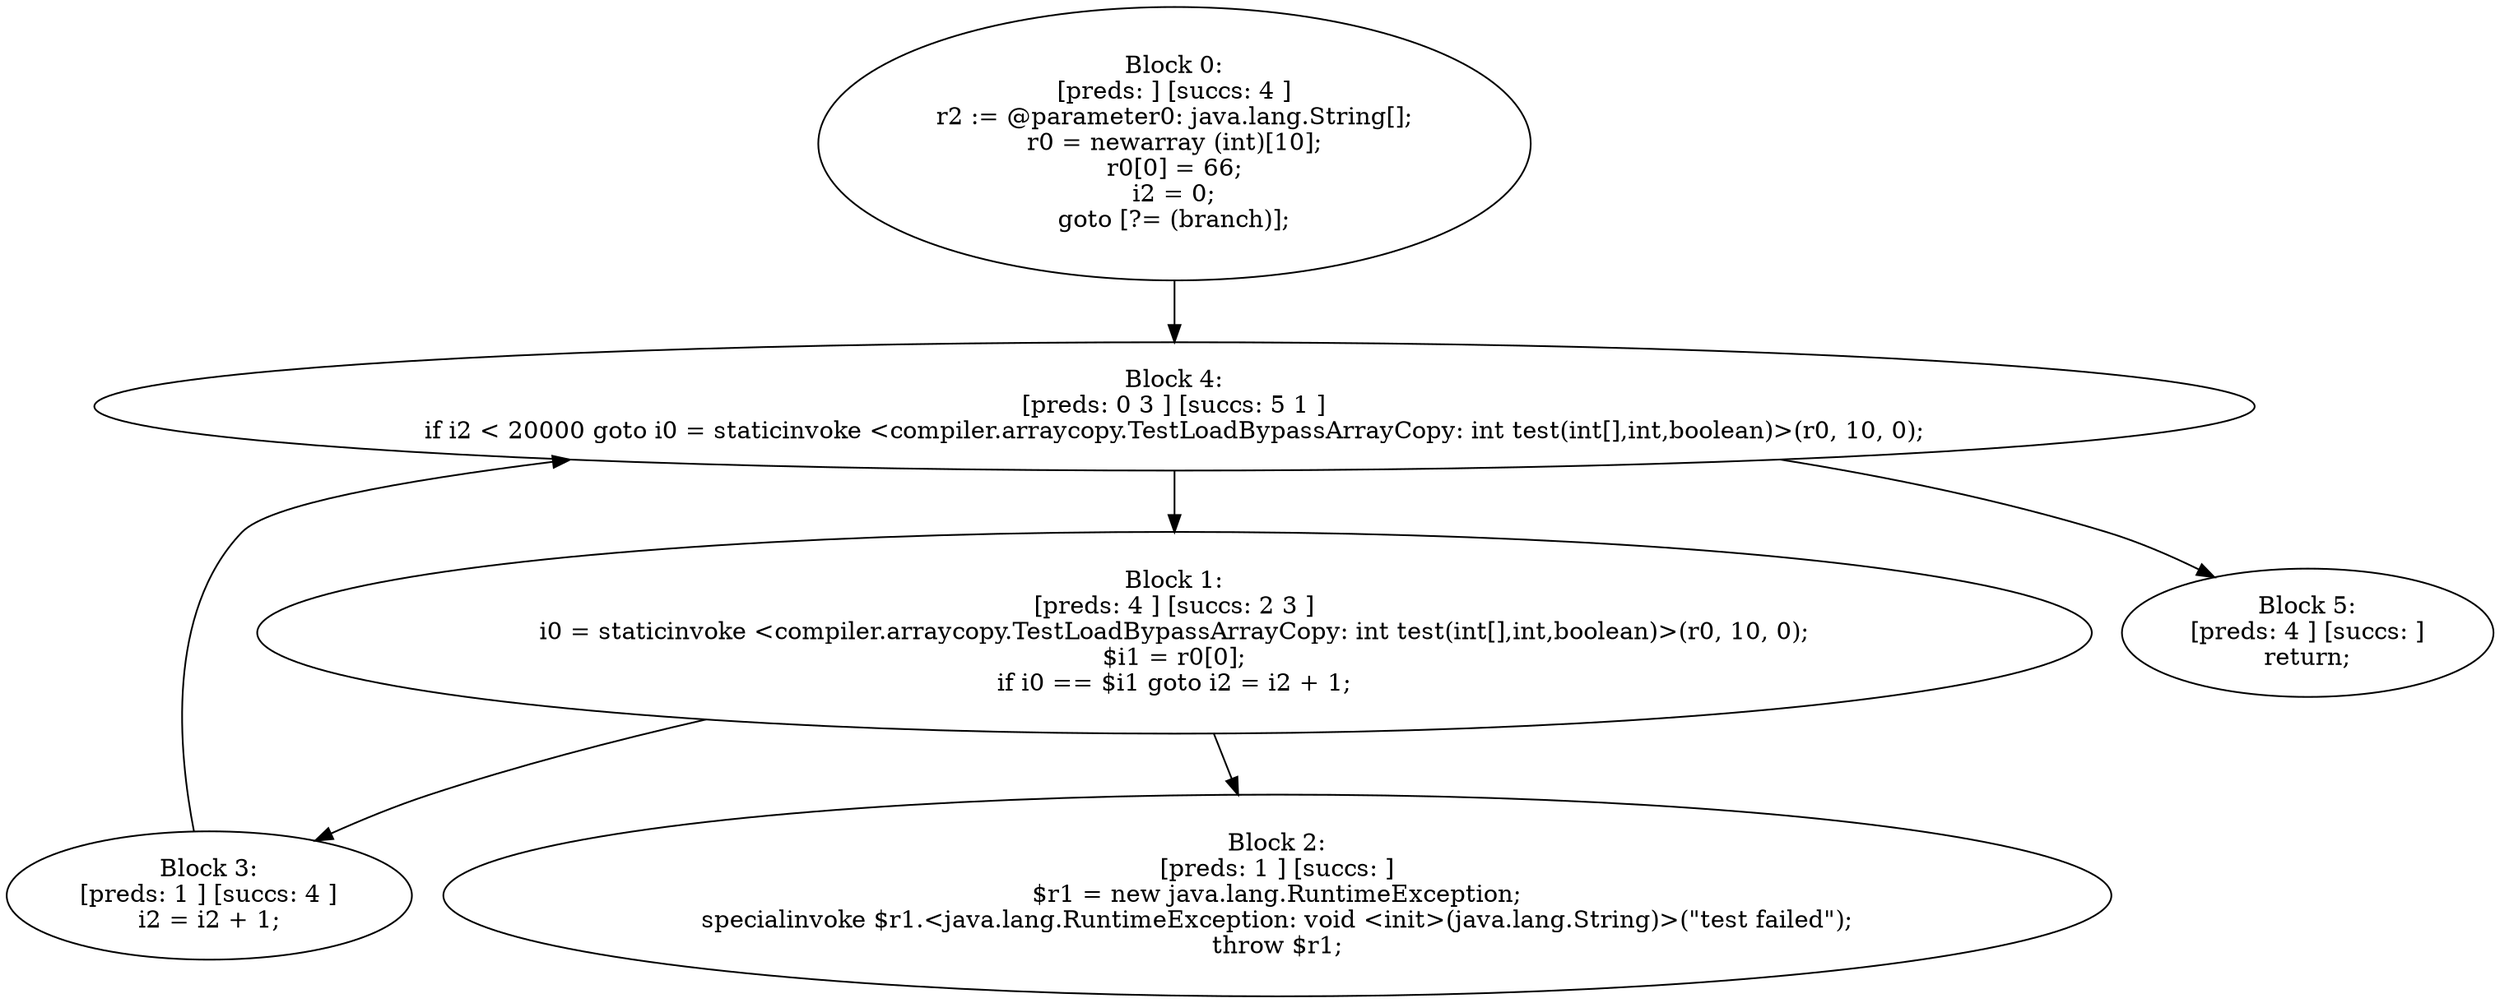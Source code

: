digraph "unitGraph" {
    "Block 0:
[preds: ] [succs: 4 ]
r2 := @parameter0: java.lang.String[];
r0 = newarray (int)[10];
r0[0] = 66;
i2 = 0;
goto [?= (branch)];
"
    "Block 1:
[preds: 4 ] [succs: 2 3 ]
i0 = staticinvoke <compiler.arraycopy.TestLoadBypassArrayCopy: int test(int[],int,boolean)>(r0, 10, 0);
$i1 = r0[0];
if i0 == $i1 goto i2 = i2 + 1;
"
    "Block 2:
[preds: 1 ] [succs: ]
$r1 = new java.lang.RuntimeException;
specialinvoke $r1.<java.lang.RuntimeException: void <init>(java.lang.String)>(\"test failed\");
throw $r1;
"
    "Block 3:
[preds: 1 ] [succs: 4 ]
i2 = i2 + 1;
"
    "Block 4:
[preds: 0 3 ] [succs: 5 1 ]
if i2 < 20000 goto i0 = staticinvoke <compiler.arraycopy.TestLoadBypassArrayCopy: int test(int[],int,boolean)>(r0, 10, 0);
"
    "Block 5:
[preds: 4 ] [succs: ]
return;
"
    "Block 0:
[preds: ] [succs: 4 ]
r2 := @parameter0: java.lang.String[];
r0 = newarray (int)[10];
r0[0] = 66;
i2 = 0;
goto [?= (branch)];
"->"Block 4:
[preds: 0 3 ] [succs: 5 1 ]
if i2 < 20000 goto i0 = staticinvoke <compiler.arraycopy.TestLoadBypassArrayCopy: int test(int[],int,boolean)>(r0, 10, 0);
";
    "Block 1:
[preds: 4 ] [succs: 2 3 ]
i0 = staticinvoke <compiler.arraycopy.TestLoadBypassArrayCopy: int test(int[],int,boolean)>(r0, 10, 0);
$i1 = r0[0];
if i0 == $i1 goto i2 = i2 + 1;
"->"Block 2:
[preds: 1 ] [succs: ]
$r1 = new java.lang.RuntimeException;
specialinvoke $r1.<java.lang.RuntimeException: void <init>(java.lang.String)>(\"test failed\");
throw $r1;
";
    "Block 1:
[preds: 4 ] [succs: 2 3 ]
i0 = staticinvoke <compiler.arraycopy.TestLoadBypassArrayCopy: int test(int[],int,boolean)>(r0, 10, 0);
$i1 = r0[0];
if i0 == $i1 goto i2 = i2 + 1;
"->"Block 3:
[preds: 1 ] [succs: 4 ]
i2 = i2 + 1;
";
    "Block 3:
[preds: 1 ] [succs: 4 ]
i2 = i2 + 1;
"->"Block 4:
[preds: 0 3 ] [succs: 5 1 ]
if i2 < 20000 goto i0 = staticinvoke <compiler.arraycopy.TestLoadBypassArrayCopy: int test(int[],int,boolean)>(r0, 10, 0);
";
    "Block 4:
[preds: 0 3 ] [succs: 5 1 ]
if i2 < 20000 goto i0 = staticinvoke <compiler.arraycopy.TestLoadBypassArrayCopy: int test(int[],int,boolean)>(r0, 10, 0);
"->"Block 5:
[preds: 4 ] [succs: ]
return;
";
    "Block 4:
[preds: 0 3 ] [succs: 5 1 ]
if i2 < 20000 goto i0 = staticinvoke <compiler.arraycopy.TestLoadBypassArrayCopy: int test(int[],int,boolean)>(r0, 10, 0);
"->"Block 1:
[preds: 4 ] [succs: 2 3 ]
i0 = staticinvoke <compiler.arraycopy.TestLoadBypassArrayCopy: int test(int[],int,boolean)>(r0, 10, 0);
$i1 = r0[0];
if i0 == $i1 goto i2 = i2 + 1;
";
}
